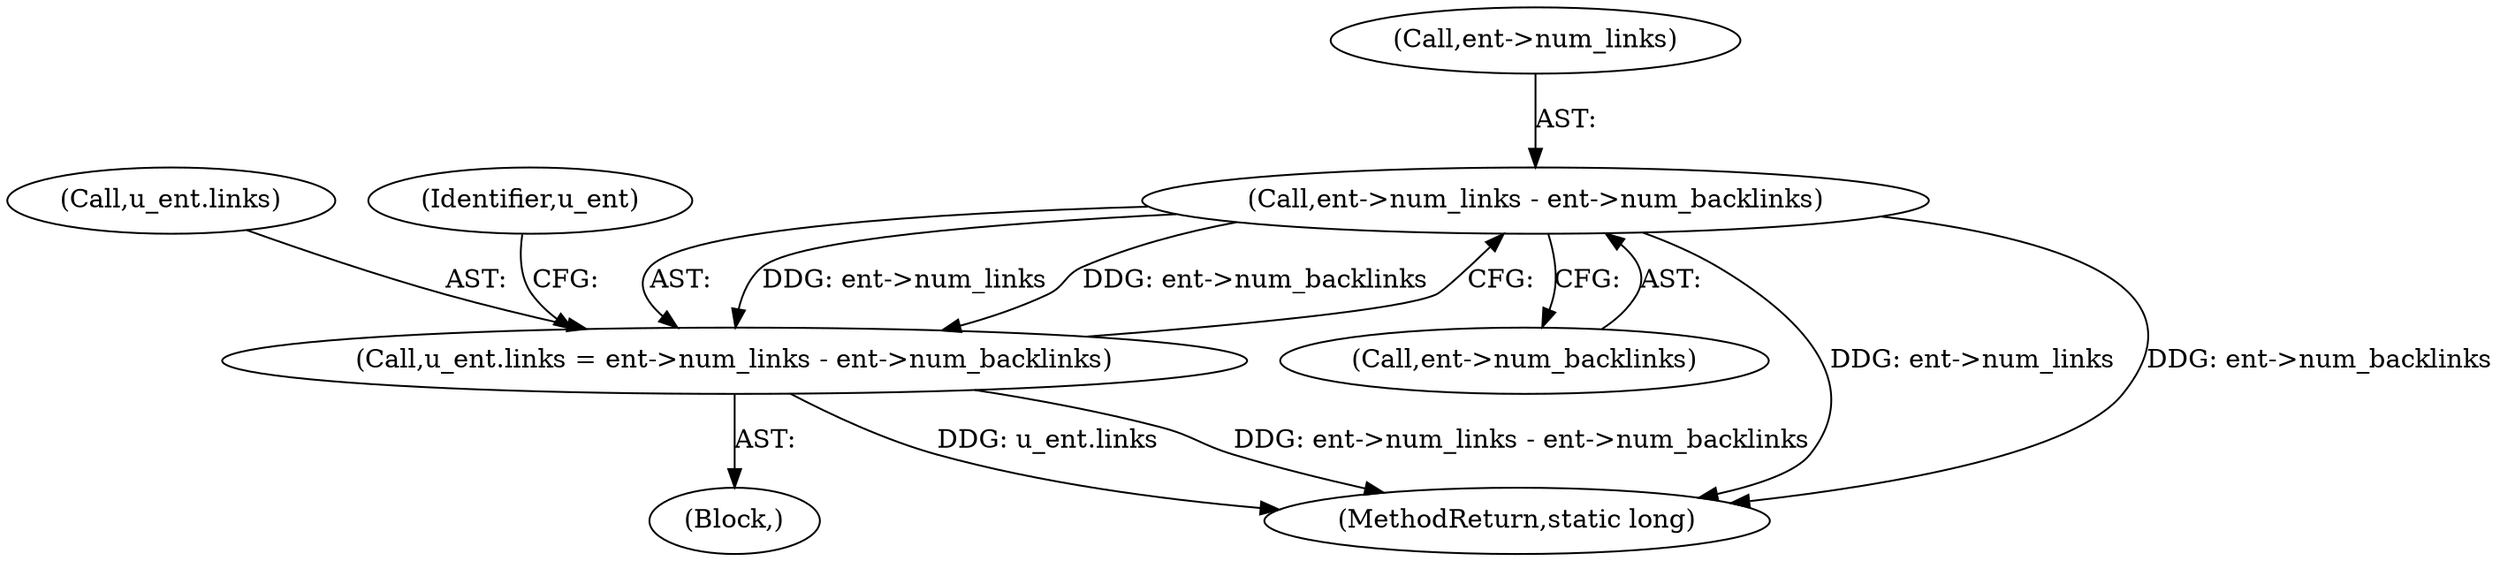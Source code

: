 digraph "0_linux_e6a623460e5fc960ac3ee9f946d3106233fd28d8@pointer" {
"1000228" [label="(Call,ent->num_links - ent->num_backlinks)"];
"1000224" [label="(Call,u_ent.links = ent->num_links - ent->num_backlinks)"];
"1000225" [label="(Call,u_ent.links)"];
"1000103" [label="(Block,)"];
"1000232" [label="(Call,ent->num_backlinks)"];
"1000238" [label="(Identifier,u_ent)"];
"1000224" [label="(Call,u_ent.links = ent->num_links - ent->num_backlinks)"];
"1000229" [label="(Call,ent->num_links)"];
"1000228" [label="(Call,ent->num_links - ent->num_backlinks)"];
"1000260" [label="(MethodReturn,static long)"];
"1000228" -> "1000224"  [label="AST: "];
"1000228" -> "1000232"  [label="CFG: "];
"1000229" -> "1000228"  [label="AST: "];
"1000232" -> "1000228"  [label="AST: "];
"1000224" -> "1000228"  [label="CFG: "];
"1000228" -> "1000260"  [label="DDG: ent->num_links"];
"1000228" -> "1000260"  [label="DDG: ent->num_backlinks"];
"1000228" -> "1000224"  [label="DDG: ent->num_links"];
"1000228" -> "1000224"  [label="DDG: ent->num_backlinks"];
"1000224" -> "1000103"  [label="AST: "];
"1000225" -> "1000224"  [label="AST: "];
"1000238" -> "1000224"  [label="CFG: "];
"1000224" -> "1000260"  [label="DDG: u_ent.links"];
"1000224" -> "1000260"  [label="DDG: ent->num_links - ent->num_backlinks"];
}
